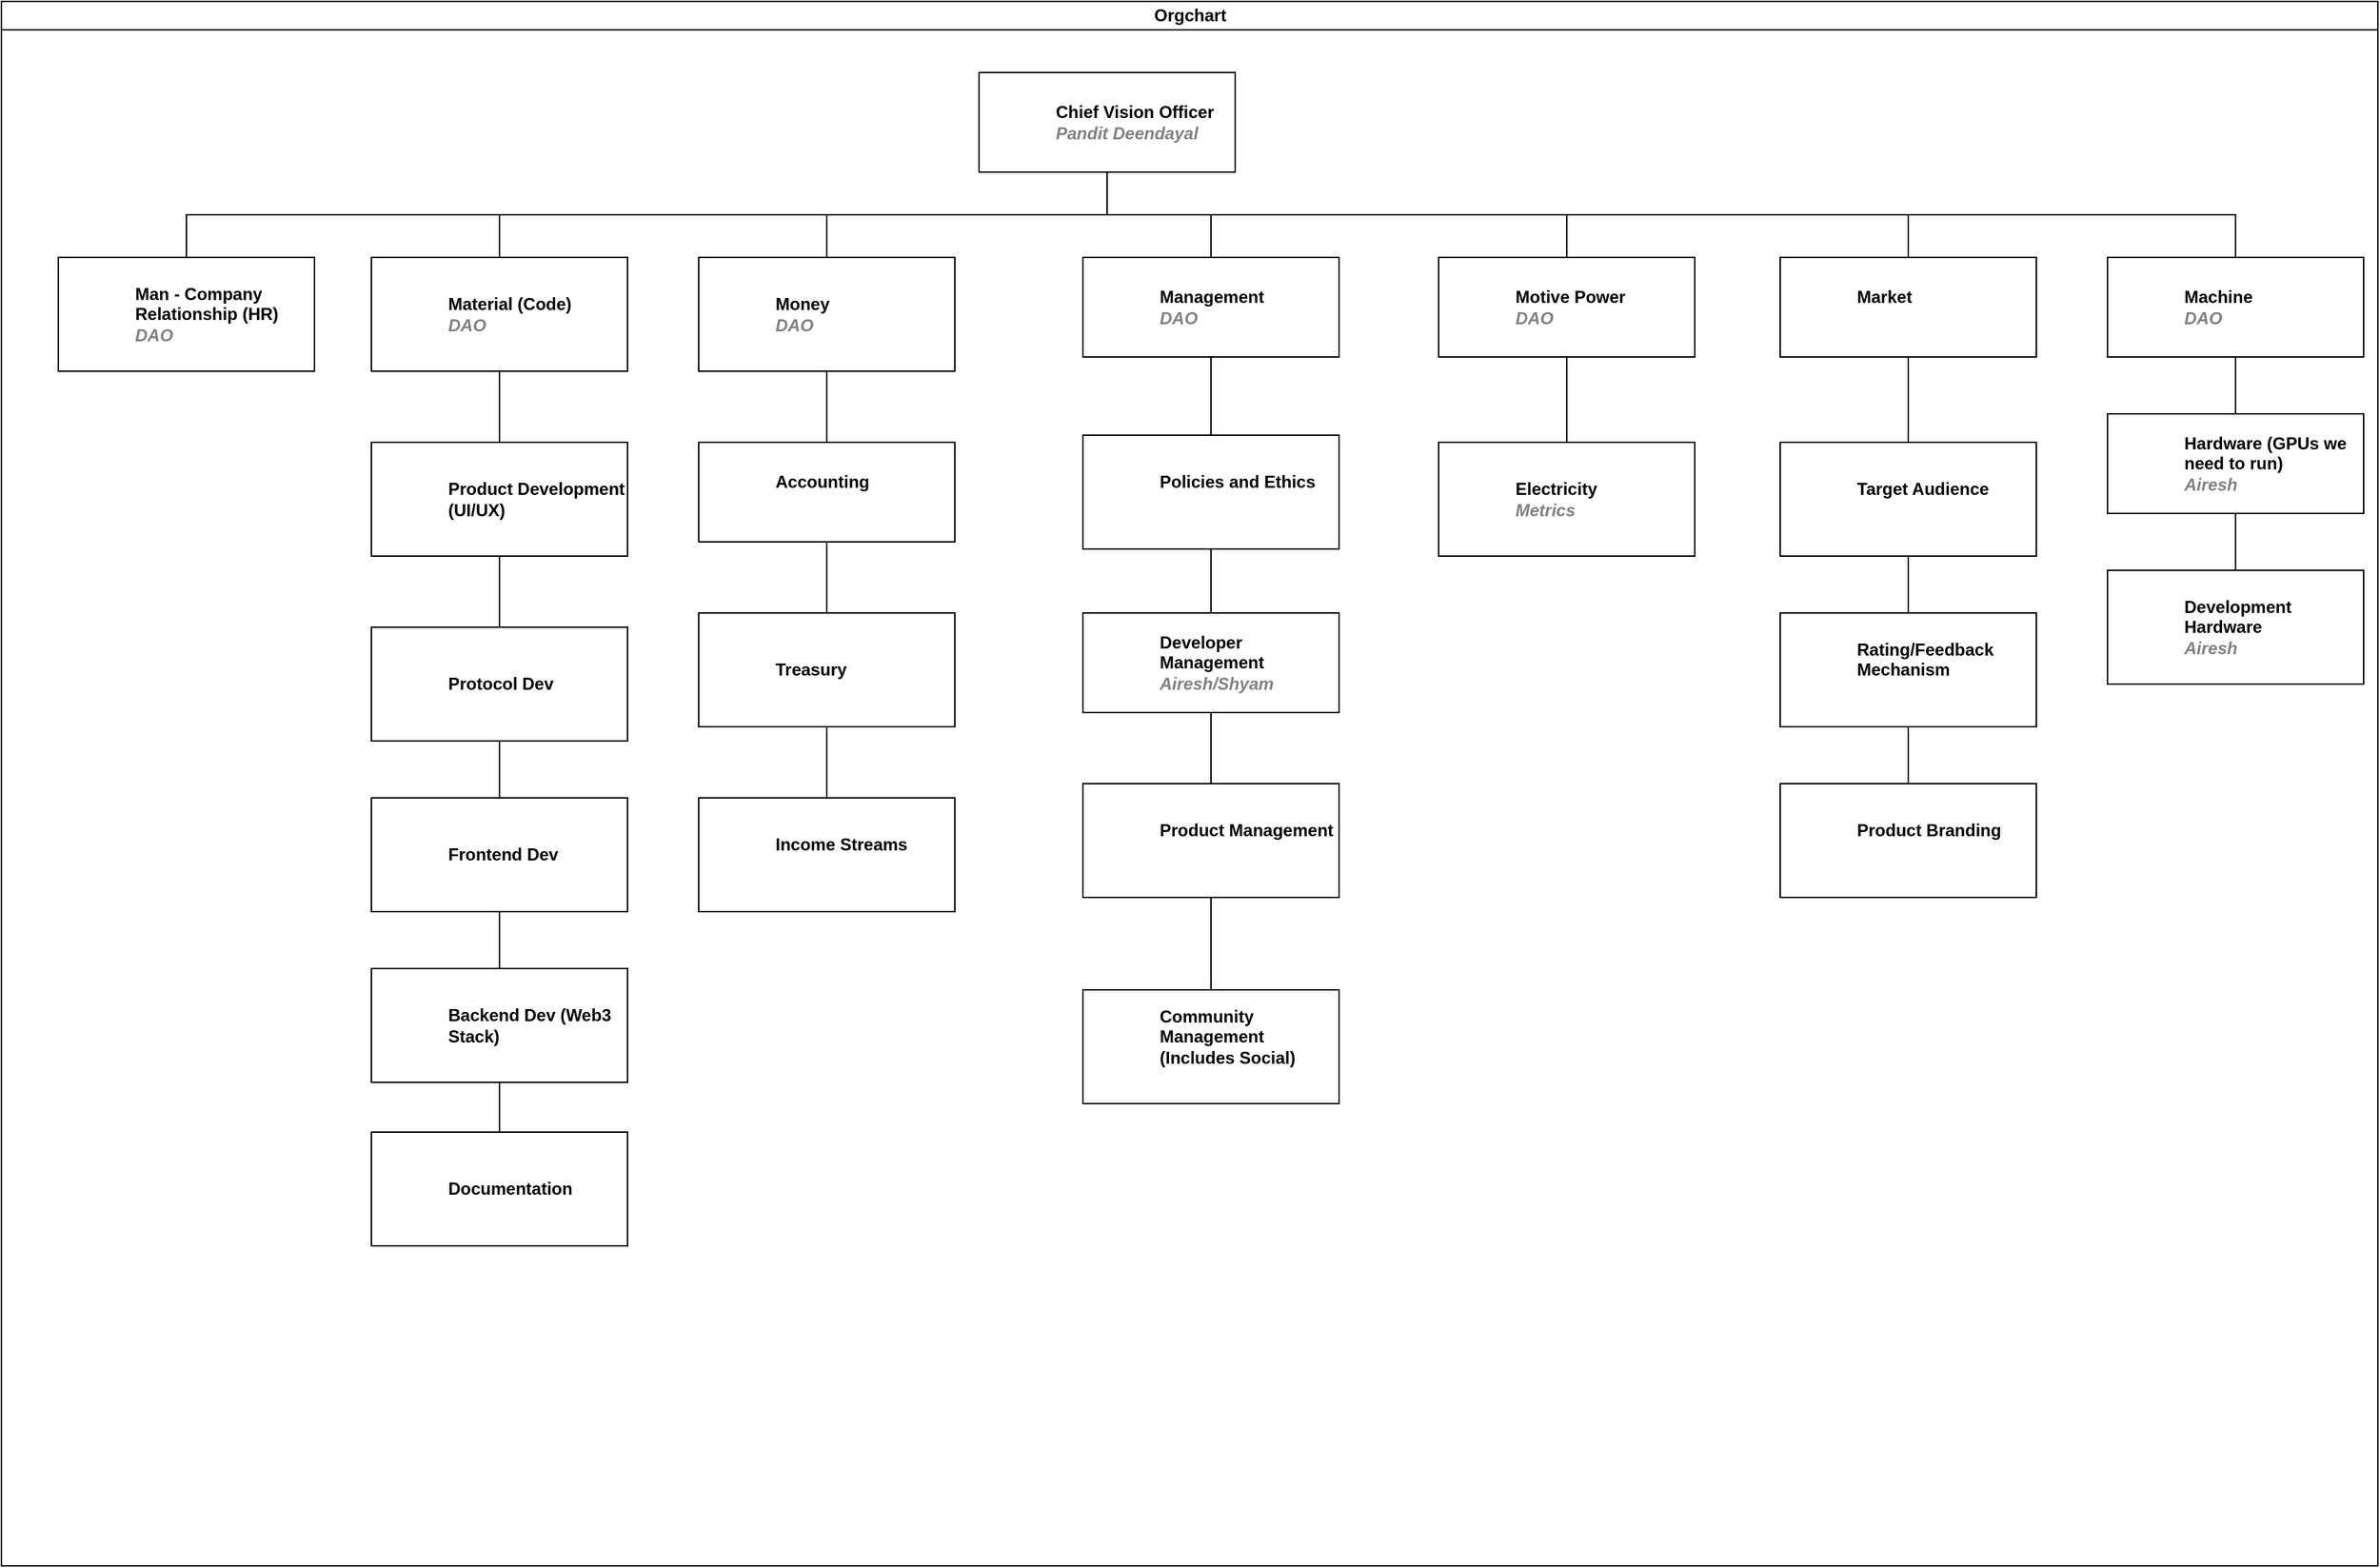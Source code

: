 <mxfile version="24.8.0">
  <diagram id="prtHgNgQTEPvFCAcTncT" name="Page-1">
    <mxGraphModel dx="1656" dy="2261" grid="1" gridSize="10" guides="1" tooltips="1" connect="1" arrows="1" fold="1" page="1" pageScale="1" pageWidth="827" pageHeight="1169" math="0" shadow="0">
      <root>
        <mxCell id="0" />
        <mxCell id="1" parent="0" />
        <mxCell id="dNxyNK7c78bLwvsdeMH5-11" value="Orgchart" style="swimlane;html=1;startSize=20;horizontal=1;containerType=tree;glass=0;" parent="1" vertex="1">
          <mxGeometry x="290" y="-150" width="1670" height="1100" as="geometry" />
        </mxCell>
        <mxCell id="qWSfiSBCrzonoYCvakO7-3" style="edgeStyle=orthogonalEdgeStyle;rounded=0;orthogonalLoop=1;jettySize=auto;html=1;entryX=0.5;entryY=0;entryDx=0;entryDy=0;endArrow=none;endFill=0;" parent="dNxyNK7c78bLwvsdeMH5-11" source="dNxyNK7c78bLwvsdeMH5-12" target="qWSfiSBCrzonoYCvakO7-2" edge="1">
          <mxGeometry relative="1" as="geometry">
            <Array as="points">
              <mxPoint x="777" y="150" />
              <mxPoint x="850" y="150" />
            </Array>
          </mxGeometry>
        </mxCell>
        <mxCell id="qWSfiSBCrzonoYCvakO7-5" style="edgeStyle=orthogonalEdgeStyle;rounded=0;orthogonalLoop=1;jettySize=auto;html=1;entryX=0.5;entryY=0;entryDx=0;entryDy=0;endArrow=none;endFill=0;" parent="dNxyNK7c78bLwvsdeMH5-11" source="dNxyNK7c78bLwvsdeMH5-12" target="qWSfiSBCrzonoYCvakO7-4" edge="1">
          <mxGeometry relative="1" as="geometry">
            <Array as="points">
              <mxPoint x="777" y="150" />
              <mxPoint x="1100" y="150" />
            </Array>
          </mxGeometry>
        </mxCell>
        <mxCell id="qWSfiSBCrzonoYCvakO7-8" style="edgeStyle=orthogonalEdgeStyle;rounded=0;orthogonalLoop=1;jettySize=auto;html=1;entryX=0.5;entryY=0;entryDx=0;entryDy=0;endArrow=none;endFill=0;" parent="dNxyNK7c78bLwvsdeMH5-11" source="dNxyNK7c78bLwvsdeMH5-12" target="qWSfiSBCrzonoYCvakO7-6" edge="1">
          <mxGeometry relative="1" as="geometry">
            <Array as="points">
              <mxPoint x="777" y="150" />
              <mxPoint x="1340" y="150" />
            </Array>
          </mxGeometry>
        </mxCell>
        <mxCell id="qWSfiSBCrzonoYCvakO7-9" style="edgeStyle=orthogonalEdgeStyle;rounded=0;orthogonalLoop=1;jettySize=auto;html=1;entryX=0.5;entryY=0;entryDx=0;entryDy=0;endArrow=none;endFill=0;" parent="dNxyNK7c78bLwvsdeMH5-11" source="dNxyNK7c78bLwvsdeMH5-12" target="qWSfiSBCrzonoYCvakO7-7" edge="1">
          <mxGeometry relative="1" as="geometry">
            <Array as="points">
              <mxPoint x="777" y="150" />
              <mxPoint x="1570" y="150" />
            </Array>
          </mxGeometry>
        </mxCell>
        <UserObject label="Chief Vision Officer&lt;br&gt;&lt;div&gt;&lt;i style=&quot;color: rgb(128, 128, 128);&quot;&gt;Pandit Deendayal&lt;/i&gt;&lt;/div&gt;" name="Tessa Miller" position="CFO" location="Office 1" email="me@example.com" placeholders="1" link="https://www.draw.io" id="dNxyNK7c78bLwvsdeMH5-12">
          <mxCell style="label;image=https://cdn3.iconfinder.com/data/icons/user-avatars-1/512/users-3-128.png;whiteSpace=wrap;html=1;rounded=0;glass=0;treeMoving=1;treeFolding=1;" parent="dNxyNK7c78bLwvsdeMH5-11" vertex="1">
            <mxGeometry x="687" y="50" width="180" height="70" as="geometry" />
          </mxCell>
        </UserObject>
        <mxCell id="dNxyNK7c78bLwvsdeMH5-13" value="" style="endArrow=none;endFill=0;fontSize=11;edgeStyle=elbowEdgeStyle;elbow=vertical;rounded=0;" parent="dNxyNK7c78bLwvsdeMH5-11" source="dNxyNK7c78bLwvsdeMH5-12" target="dNxyNK7c78bLwvsdeMH5-14" edge="1">
          <mxGeometry relative="1" as="geometry" />
        </mxCell>
        <UserObject label="Man - Company Relationship (HR)&lt;div&gt;&lt;i style=&quot;color: rgb(128, 128, 128);&quot;&gt;DAO&lt;/i&gt;&lt;/div&gt;" name="Edward Morrison" position="Brand Manager" location="Office 2" email="me@example.com" placeholders="1" link="https://www.draw.io" id="dNxyNK7c78bLwvsdeMH5-14">
          <mxCell style="label;image=https://cdn3.iconfinder.com/data/icons/user-avatars-1/512/users-10-3-128.png;whiteSpace=wrap;html=1;rounded=0;glass=0;treeFolding=1;treeMoving=1;" parent="dNxyNK7c78bLwvsdeMH5-11" vertex="1">
            <mxGeometry x="40" y="180" width="180" height="80" as="geometry" />
          </mxCell>
        </UserObject>
        <mxCell id="dNxyNK7c78bLwvsdeMH5-15" value="" style="endArrow=none;endFill=0;fontSize=11;edgeStyle=elbowEdgeStyle;elbow=vertical;rounded=0;" parent="dNxyNK7c78bLwvsdeMH5-11" source="dNxyNK7c78bLwvsdeMH5-12" target="dNxyNK7c78bLwvsdeMH5-16" edge="1">
          <mxGeometry relative="1" as="geometry" />
        </mxCell>
        <mxCell id="qWSfiSBCrzonoYCvakO7-24" style="edgeStyle=orthogonalEdgeStyle;rounded=0;orthogonalLoop=1;jettySize=auto;html=1;endArrow=none;endFill=0;" parent="dNxyNK7c78bLwvsdeMH5-11" source="dNxyNK7c78bLwvsdeMH5-16" target="qWSfiSBCrzonoYCvakO7-18" edge="1">
          <mxGeometry relative="1" as="geometry" />
        </mxCell>
        <UserObject label="&lt;div&gt;Material (Code)&lt;/div&gt;&lt;div&gt;&lt;font color=&quot;#808080&quot;&gt;&lt;i&gt;DAO&lt;/i&gt;&lt;/font&gt;&lt;/div&gt;" name="Evan Valet" position="HR Director" location="Office 4" email="me@example.com" placeholders="1" link="https://www.draw.io" id="dNxyNK7c78bLwvsdeMH5-16">
          <mxCell style="label;image=https://cdn3.iconfinder.com/data/icons/user-avatars-1/512/users-9-2-128.png;whiteSpace=wrap;html=1;rounded=0;glass=0;treeFolding=1;treeMoving=1;" parent="dNxyNK7c78bLwvsdeMH5-11" vertex="1">
            <mxGeometry x="260" y="180" width="180" height="80" as="geometry" />
          </mxCell>
        </UserObject>
        <mxCell id="dNxyNK7c78bLwvsdeMH5-17" value="" style="endArrow=none;endFill=0;fontSize=11;edgeStyle=elbowEdgeStyle;elbow=vertical;rounded=0;" parent="dNxyNK7c78bLwvsdeMH5-11" source="dNxyNK7c78bLwvsdeMH5-12" target="dNxyNK7c78bLwvsdeMH5-18" edge="1">
          <mxGeometry relative="1" as="geometry" />
        </mxCell>
        <mxCell id="qWSfiSBCrzonoYCvakO7-12" style="edgeStyle=orthogonalEdgeStyle;rounded=0;orthogonalLoop=1;jettySize=auto;html=1;endArrow=none;endFill=0;" parent="dNxyNK7c78bLwvsdeMH5-11" source="dNxyNK7c78bLwvsdeMH5-18" target="qWSfiSBCrzonoYCvakO7-11" edge="1">
          <mxGeometry relative="1" as="geometry" />
        </mxCell>
        <UserObject label="Money&lt;div&gt;&lt;font color=&quot;#808080&quot;&gt;&lt;i&gt;DAO&lt;/i&gt;&lt;/font&gt;&lt;/div&gt;" name="Alison Donovan" position="System Admin" location="Office 3" email="me@example.com" placeholders="1" link="https://www.draw.io" id="dNxyNK7c78bLwvsdeMH5-18">
          <mxCell style="label;image=https://cdn3.iconfinder.com/data/icons/user-avatars-1/512/users-2-128.png;whiteSpace=wrap;html=1;rounded=0;glass=0;" parent="dNxyNK7c78bLwvsdeMH5-11" vertex="1">
            <mxGeometry x="490" y="180" width="180" height="80" as="geometry" />
          </mxCell>
        </UserObject>
        <mxCell id="a11W0OH0X86vY8mRPiCT-9" style="edgeStyle=orthogonalEdgeStyle;rounded=0;orthogonalLoop=1;jettySize=auto;html=1;endArrow=none;endFill=0;" edge="1" parent="dNxyNK7c78bLwvsdeMH5-11" source="qWSfiSBCrzonoYCvakO7-2" target="a11W0OH0X86vY8mRPiCT-5">
          <mxGeometry relative="1" as="geometry" />
        </mxCell>
        <UserObject label="Management&lt;div&gt;&lt;font color=&quot;#808080&quot;&gt;&lt;i&gt;DAO&lt;/i&gt;&lt;/font&gt;&lt;/div&gt;" name="Tessa Miller" position="CFO" location="Office 1" email="me@example.com" placeholders="1" link="https://www.draw.io" id="qWSfiSBCrzonoYCvakO7-2">
          <mxCell style="label;image=https://cdn3.iconfinder.com/data/icons/user-avatars-1/512/users-3-128.png;whiteSpace=wrap;html=1;rounded=0;glass=0;treeMoving=1;treeFolding=1;" parent="dNxyNK7c78bLwvsdeMH5-11" vertex="1">
            <mxGeometry x="760" y="180" width="180" height="70" as="geometry" />
          </mxCell>
        </UserObject>
        <mxCell id="a11W0OH0X86vY8mRPiCT-4" style="edgeStyle=orthogonalEdgeStyle;rounded=0;orthogonalLoop=1;jettySize=auto;html=1;endArrow=none;endFill=0;" edge="1" parent="dNxyNK7c78bLwvsdeMH5-11" source="qWSfiSBCrzonoYCvakO7-4" target="a11W0OH0X86vY8mRPiCT-2">
          <mxGeometry relative="1" as="geometry" />
        </mxCell>
        <UserObject label="Motive Power&lt;div&gt;&lt;font color=&quot;#808080&quot;&gt;&lt;i&gt;DAO&lt;/i&gt;&lt;/font&gt;&lt;/div&gt;" name="Tessa Miller" position="CFO" location="Office 1" email="me@example.com" placeholders="1" link="https://www.draw.io" id="qWSfiSBCrzonoYCvakO7-4">
          <mxCell style="label;image=https://cdn3.iconfinder.com/data/icons/user-avatars-1/512/users-3-128.png;whiteSpace=wrap;html=1;rounded=0;glass=0;treeMoving=1;treeFolding=1;" parent="dNxyNK7c78bLwvsdeMH5-11" vertex="1">
            <mxGeometry x="1010" y="180" width="180" height="70" as="geometry" />
          </mxCell>
        </UserObject>
        <mxCell id="a11W0OH0X86vY8mRPiCT-18" style="edgeStyle=orthogonalEdgeStyle;rounded=0;orthogonalLoop=1;jettySize=auto;html=1;endArrow=none;endFill=0;" edge="1" parent="dNxyNK7c78bLwvsdeMH5-11" source="qWSfiSBCrzonoYCvakO7-6" target="a11W0OH0X86vY8mRPiCT-15">
          <mxGeometry relative="1" as="geometry" />
        </mxCell>
        <UserObject label="Market&lt;div&gt;&lt;br/&gt;&lt;/div&gt;" name="Tessa Miller" position="CFO" location="Office 1" email="me@example.com" placeholders="1" link="https://www.draw.io" id="qWSfiSBCrzonoYCvakO7-6">
          <mxCell style="label;image=https://cdn3.iconfinder.com/data/icons/user-avatars-1/512/users-3-128.png;whiteSpace=wrap;html=1;rounded=0;glass=0;treeMoving=1;treeFolding=1;" parent="dNxyNK7c78bLwvsdeMH5-11" vertex="1">
            <mxGeometry x="1250" y="180" width="180" height="70" as="geometry" />
          </mxCell>
        </UserObject>
        <mxCell id="a11W0OH0X86vY8mRPiCT-23" style="edgeStyle=orthogonalEdgeStyle;rounded=0;orthogonalLoop=1;jettySize=auto;html=1;endArrow=none;endFill=0;" edge="1" parent="dNxyNK7c78bLwvsdeMH5-11" source="qWSfiSBCrzonoYCvakO7-7" target="qWSfiSBCrzonoYCvakO7-17">
          <mxGeometry relative="1" as="geometry" />
        </mxCell>
        <UserObject label="Machine&lt;div&gt;&lt;font color=&quot;#808080&quot;&gt;&lt;i&gt;DAO&lt;/i&gt;&lt;/font&gt;&lt;/div&gt;" name="Tessa Miller" position="CFO" location="Office 1" email="me@example.com" placeholders="1" link="https://www.draw.io" id="qWSfiSBCrzonoYCvakO7-7">
          <mxCell style="label;image=https://cdn3.iconfinder.com/data/icons/user-avatars-1/512/users-3-128.png;whiteSpace=wrap;html=1;rounded=0;glass=0;treeMoving=1;treeFolding=1;" parent="dNxyNK7c78bLwvsdeMH5-11" vertex="1">
            <mxGeometry x="1480" y="180" width="180" height="70" as="geometry" />
          </mxCell>
        </UserObject>
        <mxCell id="qWSfiSBCrzonoYCvakO7-14" style="edgeStyle=orthogonalEdgeStyle;rounded=0;orthogonalLoop=1;jettySize=auto;html=1;endArrow=none;endFill=0;" parent="dNxyNK7c78bLwvsdeMH5-11" source="qWSfiSBCrzonoYCvakO7-11" target="qWSfiSBCrzonoYCvakO7-13" edge="1">
          <mxGeometry relative="1" as="geometry" />
        </mxCell>
        <UserObject label="Accounting&lt;div&gt;&lt;br/&gt;&lt;/div&gt;" name="Tessa Miller" position="CFO" location="Office 1" email="me@example.com" placeholders="1" link="https://www.draw.io" id="qWSfiSBCrzonoYCvakO7-11">
          <mxCell style="label;image=https://cdn3.iconfinder.com/data/icons/user-avatars-1/512/users-3-128.png;whiteSpace=wrap;html=1;rounded=0;glass=0;treeMoving=1;treeFolding=1;" parent="dNxyNK7c78bLwvsdeMH5-11" vertex="1">
            <mxGeometry x="490" y="310" width="180" height="70" as="geometry" />
          </mxCell>
        </UserObject>
        <mxCell id="qWSfiSBCrzonoYCvakO7-16" style="edgeStyle=orthogonalEdgeStyle;rounded=0;orthogonalLoop=1;jettySize=auto;html=1;endArrow=none;endFill=0;" parent="dNxyNK7c78bLwvsdeMH5-11" source="qWSfiSBCrzonoYCvakO7-13" target="qWSfiSBCrzonoYCvakO7-15" edge="1">
          <mxGeometry relative="1" as="geometry" />
        </mxCell>
        <UserObject label="&lt;div&gt;Treasury&lt;/div&gt;" name="Alison Donovan" position="System Admin" location="Office 3" email="me@example.com" placeholders="1" link="https://www.draw.io" id="qWSfiSBCrzonoYCvakO7-13">
          <mxCell style="label;image=https://cdn3.iconfinder.com/data/icons/user-avatars-1/512/users-2-128.png;whiteSpace=wrap;html=1;rounded=0;glass=0;" parent="dNxyNK7c78bLwvsdeMH5-11" vertex="1">
            <mxGeometry x="490" y="430" width="180" height="80" as="geometry" />
          </mxCell>
        </UserObject>
        <UserObject label="Income Streams&lt;div&gt;&lt;br&gt;&lt;/div&gt;" name="Alison Donovan" position="System Admin" location="Office 3" email="me@example.com" placeholders="1" link="https://www.draw.io" id="qWSfiSBCrzonoYCvakO7-15">
          <mxCell style="label;image=https://cdn3.iconfinder.com/data/icons/user-avatars-1/512/users-2-128.png;whiteSpace=wrap;html=1;rounded=0;glass=0;" parent="dNxyNK7c78bLwvsdeMH5-11" vertex="1">
            <mxGeometry x="490" y="560" width="180" height="80" as="geometry" />
          </mxCell>
        </UserObject>
        <mxCell id="a11W0OH0X86vY8mRPiCT-24" style="edgeStyle=orthogonalEdgeStyle;rounded=0;orthogonalLoop=1;jettySize=auto;html=1;endArrow=none;endFill=0;" edge="1" parent="dNxyNK7c78bLwvsdeMH5-11" source="qWSfiSBCrzonoYCvakO7-17" target="a11W0OH0X86vY8mRPiCT-14">
          <mxGeometry relative="1" as="geometry" />
        </mxCell>
        <UserObject label="&lt;div&gt;Hardware (GPUs we need to run)&lt;br&gt;&lt;i style=&quot;color: rgb(128, 128, 128);&quot;&gt;Airesh&lt;/i&gt;&lt;/div&gt;" name="Tessa Miller" position="CFO" location="Office 1" email="me@example.com" placeholders="1" link="https://www.draw.io" id="qWSfiSBCrzonoYCvakO7-17">
          <mxCell style="label;image=https://cdn3.iconfinder.com/data/icons/user-avatars-1/512/users-3-128.png;whiteSpace=wrap;html=1;rounded=0;glass=0;treeMoving=1;treeFolding=1;" parent="dNxyNK7c78bLwvsdeMH5-11" vertex="1">
            <mxGeometry x="1480" y="290" width="180" height="70" as="geometry" />
          </mxCell>
        </UserObject>
        <mxCell id="qWSfiSBCrzonoYCvakO7-25" style="edgeStyle=orthogonalEdgeStyle;rounded=0;orthogonalLoop=1;jettySize=auto;html=1;endArrow=none;endFill=0;" parent="dNxyNK7c78bLwvsdeMH5-11" source="qWSfiSBCrzonoYCvakO7-18" target="qWSfiSBCrzonoYCvakO7-20" edge="1">
          <mxGeometry relative="1" as="geometry" />
        </mxCell>
        <UserObject label="&lt;div&gt;Product Development (UI/UX)&lt;/div&gt;" name="Alison Donovan" position="System Admin" location="Office 3" email="me@example.com" placeholders="1" link="https://www.draw.io" id="qWSfiSBCrzonoYCvakO7-18">
          <mxCell style="label;image=https://cdn3.iconfinder.com/data/icons/user-avatars-1/512/users-2-128.png;whiteSpace=wrap;html=1;rounded=0;glass=0;" parent="dNxyNK7c78bLwvsdeMH5-11" vertex="1">
            <mxGeometry x="260" y="310" width="180" height="80" as="geometry" />
          </mxCell>
        </UserObject>
        <mxCell id="qWSfiSBCrzonoYCvakO7-26" style="edgeStyle=orthogonalEdgeStyle;rounded=0;orthogonalLoop=1;jettySize=auto;html=1;endArrow=none;endFill=0;" parent="dNxyNK7c78bLwvsdeMH5-11" source="qWSfiSBCrzonoYCvakO7-20" target="qWSfiSBCrzonoYCvakO7-21" edge="1">
          <mxGeometry relative="1" as="geometry" />
        </mxCell>
        <UserObject label="Protocol Dev" name="Alison Donovan" position="System Admin" location="Office 3" email="me@example.com" placeholders="1" link="https://www.draw.io" id="qWSfiSBCrzonoYCvakO7-20">
          <mxCell style="label;image=https://cdn3.iconfinder.com/data/icons/user-avatars-1/512/users-2-128.png;whiteSpace=wrap;html=1;rounded=0;glass=0;" parent="dNxyNK7c78bLwvsdeMH5-11" vertex="1">
            <mxGeometry x="260" y="440" width="180" height="80" as="geometry" />
          </mxCell>
        </UserObject>
        <mxCell id="qWSfiSBCrzonoYCvakO7-27" style="edgeStyle=orthogonalEdgeStyle;rounded=0;orthogonalLoop=1;jettySize=auto;html=1;endArrow=none;endFill=0;" parent="dNxyNK7c78bLwvsdeMH5-11" source="qWSfiSBCrzonoYCvakO7-21" target="qWSfiSBCrzonoYCvakO7-22" edge="1">
          <mxGeometry relative="1" as="geometry" />
        </mxCell>
        <UserObject label="&lt;div&gt;Frontend Dev&lt;/div&gt;" name="Alison Donovan" position="System Admin" location="Office 3" email="me@example.com" placeholders="1" link="https://www.draw.io" id="qWSfiSBCrzonoYCvakO7-21">
          <mxCell style="label;image=https://cdn3.iconfinder.com/data/icons/user-avatars-1/512/users-2-128.png;whiteSpace=wrap;html=1;rounded=0;glass=0;" parent="dNxyNK7c78bLwvsdeMH5-11" vertex="1">
            <mxGeometry x="260" y="560" width="180" height="80" as="geometry" />
          </mxCell>
        </UserObject>
        <mxCell id="qWSfiSBCrzonoYCvakO7-28" style="edgeStyle=orthogonalEdgeStyle;rounded=0;orthogonalLoop=1;jettySize=auto;html=1;endArrow=none;endFill=0;" parent="dNxyNK7c78bLwvsdeMH5-11" source="qWSfiSBCrzonoYCvakO7-22" target="qWSfiSBCrzonoYCvakO7-23" edge="1">
          <mxGeometry relative="1" as="geometry" />
        </mxCell>
        <UserObject label="&lt;div&gt;Backend Dev (Web3 Stack)&amp;nbsp;&lt;/div&gt;" name="Alison Donovan" position="System Admin" location="Office 3" email="me@example.com" placeholders="1" link="https://www.draw.io" id="qWSfiSBCrzonoYCvakO7-22">
          <mxCell style="label;image=https://cdn3.iconfinder.com/data/icons/user-avatars-1/512/users-2-128.png;whiteSpace=wrap;html=1;rounded=0;glass=0;" parent="dNxyNK7c78bLwvsdeMH5-11" vertex="1">
            <mxGeometry x="260" y="680" width="180" height="80" as="geometry" />
          </mxCell>
        </UserObject>
        <UserObject label="&lt;div&gt;Documentation&lt;/div&gt;" name="Alison Donovan" position="System Admin" location="Office 3" email="me@example.com" placeholders="1" link="https://www.draw.io" id="qWSfiSBCrzonoYCvakO7-23">
          <mxCell style="label;image=https://cdn3.iconfinder.com/data/icons/user-avatars-1/512/users-2-128.png;whiteSpace=wrap;html=1;rounded=0;glass=0;" parent="dNxyNK7c78bLwvsdeMH5-11" vertex="1">
            <mxGeometry x="260" y="795" width="180" height="80" as="geometry" />
          </mxCell>
        </UserObject>
        <UserObject label="Electricity&lt;br&gt;&lt;div&gt;&lt;font color=&quot;#808080&quot;&gt;&lt;i&gt;Metrics&lt;/i&gt;&lt;/font&gt;&lt;/div&gt;" name="Evan Valet" position="HR Director" location="Office 4" email="me@example.com" placeholders="1" link="https://www.draw.io" id="a11W0OH0X86vY8mRPiCT-2">
          <mxCell style="label;image=https://cdn3.iconfinder.com/data/icons/user-avatars-1/512/users-9-2-128.png;whiteSpace=wrap;html=1;rounded=0;glass=0;treeFolding=1;treeMoving=1;" vertex="1" parent="dNxyNK7c78bLwvsdeMH5-11">
            <mxGeometry x="1010" y="310" width="180" height="80" as="geometry" />
          </mxCell>
        </UserObject>
        <mxCell id="a11W0OH0X86vY8mRPiCT-10" style="edgeStyle=orthogonalEdgeStyle;rounded=0;orthogonalLoop=1;jettySize=auto;html=1;endArrow=none;endFill=0;" edge="1" parent="dNxyNK7c78bLwvsdeMH5-11" source="a11W0OH0X86vY8mRPiCT-5" target="a11W0OH0X86vY8mRPiCT-6">
          <mxGeometry relative="1" as="geometry" />
        </mxCell>
        <UserObject label="&lt;div&gt;Policies and Ethics&lt;/div&gt;&lt;div&gt;&lt;br&gt;&lt;/div&gt;" name="Evan Valet" position="HR Director" location="Office 4" email="me@example.com" placeholders="1" link="https://www.draw.io" id="a11W0OH0X86vY8mRPiCT-5">
          <mxCell style="label;image=https://cdn3.iconfinder.com/data/icons/user-avatars-1/512/users-9-2-128.png;whiteSpace=wrap;html=1;rounded=0;glass=0;treeFolding=1;treeMoving=1;" vertex="1" parent="dNxyNK7c78bLwvsdeMH5-11">
            <mxGeometry x="760" y="305" width="180" height="80" as="geometry" />
          </mxCell>
        </UserObject>
        <mxCell id="a11W0OH0X86vY8mRPiCT-11" style="edgeStyle=orthogonalEdgeStyle;rounded=0;orthogonalLoop=1;jettySize=auto;html=1;entryX=0.5;entryY=0;entryDx=0;entryDy=0;endArrow=none;endFill=0;" edge="1" parent="dNxyNK7c78bLwvsdeMH5-11" source="a11W0OH0X86vY8mRPiCT-6" target="a11W0OH0X86vY8mRPiCT-7">
          <mxGeometry relative="1" as="geometry" />
        </mxCell>
        <UserObject label="Developer Management&lt;br&gt;&lt;font color=&quot;#808080&quot;&gt;&lt;i&gt;Airesh/Shyam&lt;/i&gt;&lt;/font&gt;" name="Tessa Miller" position="CFO" location="Office 1" email="me@example.com" placeholders="1" link="https://www.draw.io" id="a11W0OH0X86vY8mRPiCT-6">
          <mxCell style="label;image=https://cdn3.iconfinder.com/data/icons/user-avatars-1/512/users-3-128.png;whiteSpace=wrap;html=1;rounded=0;glass=0;treeMoving=1;treeFolding=1;" vertex="1" parent="dNxyNK7c78bLwvsdeMH5-11">
            <mxGeometry x="760" y="430" width="180" height="70" as="geometry" />
          </mxCell>
        </UserObject>
        <mxCell id="a11W0OH0X86vY8mRPiCT-12" style="edgeStyle=orthogonalEdgeStyle;rounded=0;orthogonalLoop=1;jettySize=auto;html=1;endArrow=none;endFill=0;" edge="1" parent="dNxyNK7c78bLwvsdeMH5-11" source="a11W0OH0X86vY8mRPiCT-7" target="a11W0OH0X86vY8mRPiCT-8">
          <mxGeometry relative="1" as="geometry" />
        </mxCell>
        <UserObject label="Product Management&lt;div&gt;&lt;br&gt;&lt;/div&gt;" name="Edward Morrison" position="Brand Manager" location="Office 2" email="me@example.com" placeholders="1" link="https://www.draw.io" id="a11W0OH0X86vY8mRPiCT-7">
          <mxCell style="label;image=https://cdn3.iconfinder.com/data/icons/user-avatars-1/512/users-10-3-128.png;whiteSpace=wrap;html=1;rounded=0;glass=0;treeFolding=1;treeMoving=1;" vertex="1" parent="dNxyNK7c78bLwvsdeMH5-11">
            <mxGeometry x="760" y="550" width="180" height="80" as="geometry" />
          </mxCell>
        </UserObject>
        <UserObject label="Community Management (Includes Social)&lt;br&gt;&lt;div&gt;&lt;br&gt;&lt;/div&gt;" name="Evan Valet" position="HR Director" location="Office 4" email="me@example.com" placeholders="1" link="https://www.draw.io" id="a11W0OH0X86vY8mRPiCT-8">
          <mxCell style="label;image=https://cdn3.iconfinder.com/data/icons/user-avatars-1/512/users-9-2-128.png;whiteSpace=wrap;html=1;rounded=0;glass=0;treeFolding=1;treeMoving=1;" vertex="1" parent="dNxyNK7c78bLwvsdeMH5-11">
            <mxGeometry x="760" y="695" width="180" height="80" as="geometry" />
          </mxCell>
        </UserObject>
        <UserObject label="&lt;div&gt;Development Hardware&lt;/div&gt;&lt;div&gt;&lt;font color=&quot;#808080&quot;&gt;&lt;i&gt;Airesh&lt;/i&gt;&lt;/font&gt;&lt;/div&gt;" name="Evan Valet" position="HR Director" location="Office 4" email="me@example.com" placeholders="1" link="https://www.draw.io" id="a11W0OH0X86vY8mRPiCT-14">
          <mxCell style="label;image=https://cdn3.iconfinder.com/data/icons/user-avatars-1/512/users-9-2-128.png;whiteSpace=wrap;html=1;rounded=0;glass=0;treeFolding=1;treeMoving=1;" vertex="1" parent="dNxyNK7c78bLwvsdeMH5-11">
            <mxGeometry x="1480" y="400" width="180" height="80" as="geometry" />
          </mxCell>
        </UserObject>
        <mxCell id="a11W0OH0X86vY8mRPiCT-19" style="edgeStyle=orthogonalEdgeStyle;rounded=0;orthogonalLoop=1;jettySize=auto;html=1;endArrow=none;endFill=0;" edge="1" parent="dNxyNK7c78bLwvsdeMH5-11" source="a11W0OH0X86vY8mRPiCT-15" target="a11W0OH0X86vY8mRPiCT-16">
          <mxGeometry relative="1" as="geometry" />
        </mxCell>
        <UserObject label="Target Audience&lt;div&gt;&lt;br&gt;&lt;/div&gt;" name="Evan Valet" position="HR Director" location="Office 4" email="me@example.com" placeholders="1" link="https://www.draw.io" id="a11W0OH0X86vY8mRPiCT-15">
          <mxCell style="label;image=https://cdn3.iconfinder.com/data/icons/user-avatars-1/512/users-9-2-128.png;whiteSpace=wrap;html=1;rounded=0;glass=0;treeFolding=1;treeMoving=1;" vertex="1" parent="dNxyNK7c78bLwvsdeMH5-11">
            <mxGeometry x="1250" y="310" width="180" height="80" as="geometry" />
          </mxCell>
        </UserObject>
        <mxCell id="a11W0OH0X86vY8mRPiCT-20" style="edgeStyle=orthogonalEdgeStyle;rounded=0;orthogonalLoop=1;jettySize=auto;html=1;endArrow=none;endFill=0;" edge="1" parent="dNxyNK7c78bLwvsdeMH5-11" source="a11W0OH0X86vY8mRPiCT-16" target="a11W0OH0X86vY8mRPiCT-17">
          <mxGeometry relative="1" as="geometry" />
        </mxCell>
        <UserObject label="Rating/Feedback Mechanism&lt;br&gt;&lt;div&gt;&lt;br&gt;&lt;/div&gt;" name="Evan Valet" position="HR Director" location="Office 4" email="me@example.com" placeholders="1" link="https://www.draw.io" id="a11W0OH0X86vY8mRPiCT-16">
          <mxCell style="label;image=https://cdn3.iconfinder.com/data/icons/user-avatars-1/512/users-9-2-128.png;whiteSpace=wrap;html=1;rounded=0;glass=0;treeFolding=1;treeMoving=1;" vertex="1" parent="dNxyNK7c78bLwvsdeMH5-11">
            <mxGeometry x="1250" y="430" width="180" height="80" as="geometry" />
          </mxCell>
        </UserObject>
        <UserObject label="Product Branding&lt;br&gt;&lt;div&gt;&lt;br&gt;&lt;/div&gt;" name="Evan Valet" position="HR Director" location="Office 4" email="me@example.com" placeholders="1" link="https://www.draw.io" id="a11W0OH0X86vY8mRPiCT-17">
          <mxCell style="label;image=https://cdn3.iconfinder.com/data/icons/user-avatars-1/512/users-9-2-128.png;whiteSpace=wrap;html=1;rounded=0;glass=0;treeFolding=1;treeMoving=1;" vertex="1" parent="dNxyNK7c78bLwvsdeMH5-11">
            <mxGeometry x="1250" y="550" width="180" height="80" as="geometry" />
          </mxCell>
        </UserObject>
      </root>
    </mxGraphModel>
  </diagram>
</mxfile>
